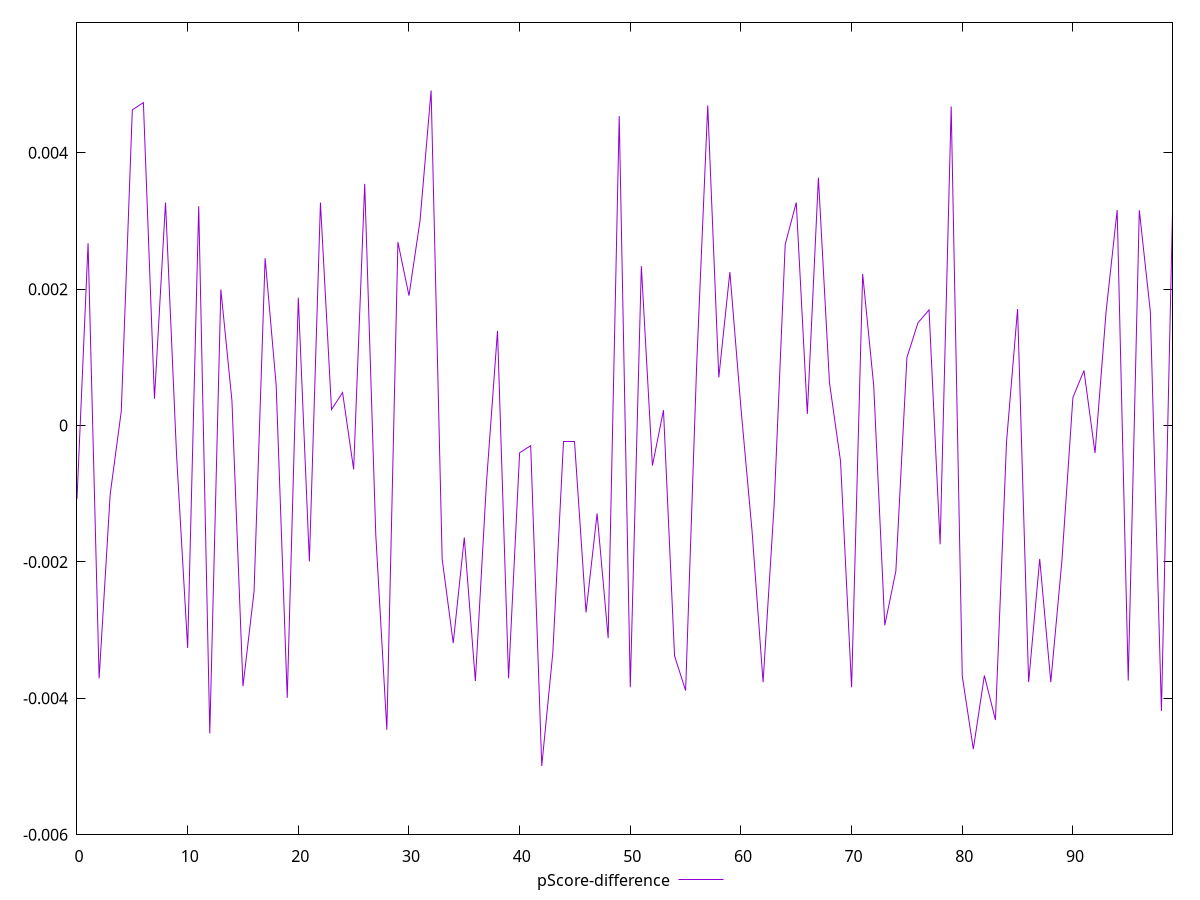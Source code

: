 reset

$pScoreDifference <<EOF
0 -0.0010751210817915302
1 0.002673330601867696
2 -0.003707131938484154
3 -0.001006129691812685
4 0.00020712298230229909
5 0.004630554463607051
6 0.004735383410851224
7 0.0003935540110554525
8 0.003270017167736561
9 -0.0004415697089100723
10 -0.003262621808160504
11 0.003215751378894627
12 -0.0045159560841776525
13 0.0019944871950718923
14 0.000367554637102363
15 -0.003823323400315215
16 -0.002434676921310608
17 0.002453536070795681
18 0.000587458184076961
19 -0.0039939454246971096
20 0.0018742247953352775
21 -0.0019927595296943545
22 0.003269397008160424
23 0.00023448794025515696
24 0.0004837805935142825
25 -0.0006439753133816728
26 0.0035434397538525175
27 -0.0015991568719105898
28 -0.004461738289897599
29 0.002688880070929045
30 0.0019046608285416822
31 0.003005001060722212
32 0.004913178596826162
33 -0.0019563590761938476
34 -0.0031903414363009253
35 -0.0016419973981276481
36 -0.003746969954420254
37 -0.0008479559937660808
38 0.0013882144269355967
39 -0.003707131938484154
40 -0.00039914078982061785
41 -0.0002953217875051317
42 -0.0049921046513737855
43 -0.003332639551823391
44 -0.0002327418024226091
45 -0.0002327418024226091
46 -0.0027406093727414538
47 -0.0012907315280145104
48 -0.00311709826281259
49 0.004537696385055745
50 -0.0038381756806343814
51 0.0023376797295086016
52 -0.0005880178231036925
53 0.00022429562480452692
54 -0.0033783102233848616
55 -0.003886402769460895
56 0.0008921698861007465
57 0.004693680011566115
58 0.0007051239863770098
59 0.0022513408333545426
60 0.00025626150766167033
61 -0.0015384354278615842
62 -0.003762989453301002
63 -0.001167194039423891
64 0.002655266729233885
65 0.003270017167736561
66 0.00017066586549108198
67 0.0036355929325060377
68 0.0006291847188205635
69 -0.000521520228431549
70 -0.0038381756806343814
71 0.0022234242043462915
72 0.000582172989926022
73 -0.0029292675745737906
74 -0.00213443737864083
75 0.0009977336954916094
76 0.0015059160964305818
77 0.00169589139137849
78 -0.0017410209035986224
79 0.004678237950189068
80 -0.0036732746831830143
81 -0.004745441291451824
82 -0.0036662702616558906
83 -0.00431873950930739
84 -0.00024252608883854054
85 0.001708690742536212
86 -0.003762989453301002
87 -0.0019563590761938476
88 -0.003762989453301002
89 -0.0019947411548364435
90 0.00041067643393655207
91 0.0008067893801305681
92 -0.0004032590483612486
93 0.001672965850586669
94 0.0031602161192908484
95 -0.0037393598424598773
96 0.003157591998994125
97 0.001665831251575156
98 -0.004185577301645149
99 0.0031297598055541886
EOF

set key outside below
set xrange [0:99]
set yrange [-0.0059921046513737855:0.005913178596826162]
set trange [-0.0059921046513737855:0.005913178596826162]
set terminal svg size 640, 500 enhanced background rgb 'white'
set output "reprap/total-blocking-time/samples/pages+cached+noexternal+nomedia+nocss+nojs/pScore-difference/values.svg"

plot $pScoreDifference title "pScore-difference" with line

reset
